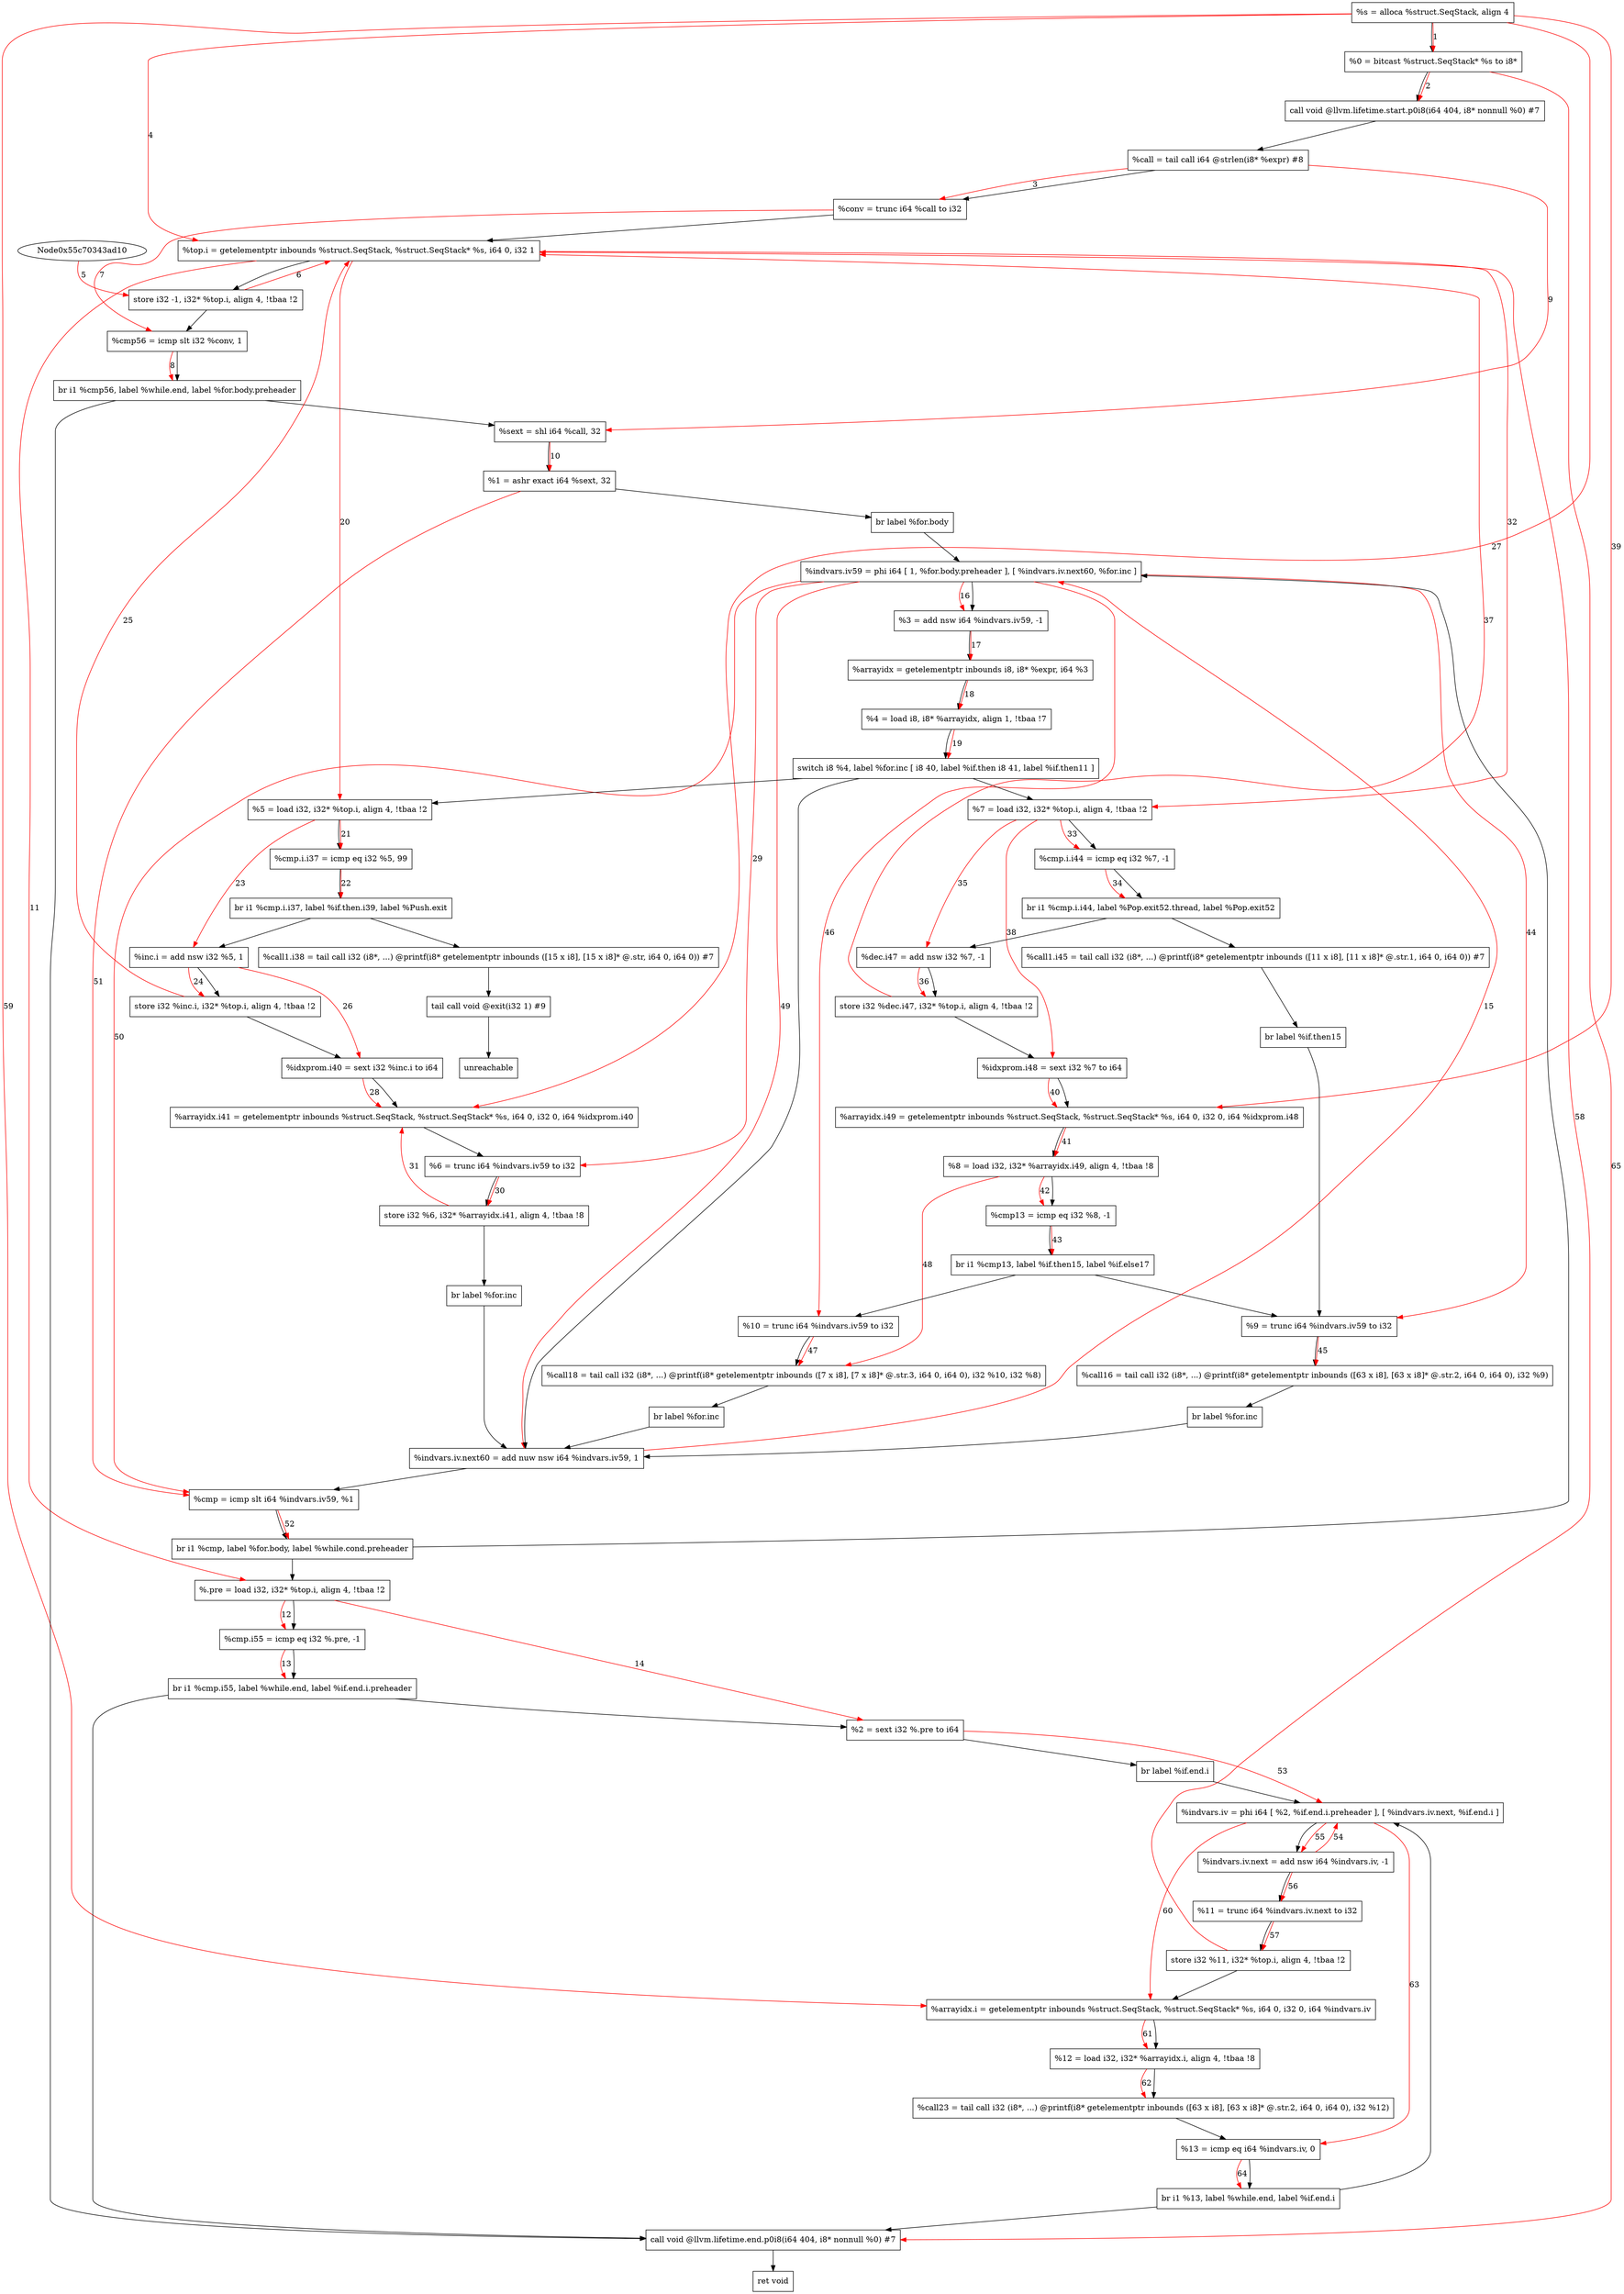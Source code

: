 digraph "CDFG for'func' function" {
	Node0x55c7034407d8[shape=record, label="  %s = alloca %struct.SeqStack, align 4"]
	Node0x55c703440838[shape=record, label="  %0 = bitcast %struct.SeqStack* %s to i8*"]
	Node0x55c703440cd8[shape=record, label="  call void @llvm.lifetime.start.p0i8(i64 404, i8* nonnull %0) #7"]
	Node0x55c703440ee0[shape=record, label="  %call = tail call i64 @strlen(i8* %expr) #8"]
	Node0x55c703440fb8[shape=record, label="  %conv = trunc i64 %call to i32"]
	Node0x55c703441068[shape=record, label="  %top.i = getelementptr inbounds %struct.SeqStack, %struct.SeqStack* %s, i64 0, i32 1"]
	Node0x55c703441110[shape=record, label="  store i32 -1, i32* %top.i, align 4, !tbaa !2"]
	Node0x55c703441190[shape=record, label="  %cmp56 = icmp slt i32 %conv, 1"]
	Node0x55c703441448[shape=record, label="  br i1 %cmp56, label %while.end, label %for.body.preheader"]
	Node0x55c7034414f0[shape=record, label="  %sext = shl i64 %call, 32"]
	Node0x55c703441560[shape=record, label="  %1 = ashr exact i64 %sext, 32"]
	Node0x55c703441658[shape=record, label="  br label %for.body"]
	Node0x55c703441738[shape=record, label="  %.pre = load i32, i32* %top.i, align 4, !tbaa !2"]
	Node0x55c703441950[shape=record, label="  %cmp.i55 = icmp eq i32 %.pre, -1"]
	Node0x55c703441b28[shape=record, label="  br i1 %cmp.i55, label %while.end, label %if.end.i.preheader"]
	Node0x55c703441a78[shape=record, label="  %2 = sext i32 %.pre to i64"]
	Node0x55c703441c68[shape=record, label="  br label %if.end.i"]
	Node0x55c703441df8[shape=record, label="  %indvars.iv59 = phi i64 [ 1, %for.body.preheader ], [ %indvars.iv.next60, %for.inc ]"]
	Node0x55c703441ef0[shape=record, label="  %3 = add nsw i64 %indvars.iv59, -1"]
	Node0x55c703441f60[shape=record, label="  %arrayidx = getelementptr inbounds i8, i8* %expr, i64 %3"]
	Node0x55c703441ff8[shape=record, label="  %4 = load i8, i8* %arrayidx, align 1, !tbaa !7"]
	Node0x55c7034423a8[shape=record, label="  switch i8 %4, label %for.inc [
    i8 40, label %if.then
    i8 41, label %if.then11
  ]"]
	Node0x55c703442248[shape=record, label="  %5 = load i32, i32* %top.i, align 4, !tbaa !2"]
	Node0x55c7034424c0[shape=record, label="  %cmp.i.i37 = icmp eq i32 %5, 99"]
	Node0x55c703442738[shape=record, label="  br i1 %cmp.i.i37, label %if.then.i39, label %Push.exit"]
	Node0x55c7034427d0[shape=record, label="  %call1.i38 = tail call i32 (i8*, ...) @printf(i8* getelementptr inbounds ([15 x i8], [15 x i8]* @.str, i64 0, i64 0)) #7"]
	Node0x55c703442c30[shape=record, label="  tail call void @exit(i32 1) #9"]
	Node0x55c703442cd0[shape=record, label="  unreachable"]
	Node0x55c703442d40[shape=record, label="  %inc.i = add nsw i32 %5, 1"]
	Node0x55c703442db0[shape=record, label="  store i32 %inc.i, i32* %top.i, align 4, !tbaa !2"]
	Node0x55c7034426a8[shape=record, label="  %idxprom.i40 = sext i32 %inc.i to i64"]
	Node0x55c703442e90[shape=record, label="  %arrayidx.i41 = getelementptr inbounds %struct.SeqStack, %struct.SeqStack* %s, i64 0, i32 0, i64 %idxprom.i40"]
	Node0x55c7034425c8[shape=record, label="  %6 = trunc i64 %indvars.iv59 to i32"]
	Node0x55c703442f40[shape=record, label="  store i32 %6, i32* %arrayidx.i41, align 4, !tbaa !8"]
	Node0x55c703442fa8[shape=record, label="  br label %for.inc"]
	Node0x55c703442358[shape=record, label="  %7 = load i32, i32* %top.i, align 4, !tbaa !2"]
	Node0x55c703443020[shape=record, label="  %cmp.i.i44 = icmp eq i32 %7, -1"]
	Node0x55c7034432b8[shape=record, label="  br i1 %cmp.i.i44, label %Pop.exit52.thread, label %Pop.exit52"]
	Node0x55c703443390[shape=record, label="  %call1.i45 = tail call i32 (i8*, ...) @printf(i8* getelementptr inbounds ([11 x i8], [11 x i8]* @.str.1, i64 0, i64 0)) #7"]
	Node0x55c7034434e8[shape=record, label="  br label %if.then15"]
	Node0x55c703443560[shape=record, label="  %dec.i47 = add nsw i32 %7, -1"]
	Node0x55c70343f120[shape=record, label="  store i32 %dec.i47, i32* %top.i, align 4, !tbaa !2"]
	Node0x55c703443228[shape=record, label="  %idxprom.i48 = sext i32 %7 to i64"]
	Node0x55c70343f1d0[shape=record, label="  %arrayidx.i49 = getelementptr inbounds %struct.SeqStack, %struct.SeqStack* %s, i64 0, i32 0, i64 %idxprom.i48"]
	Node0x55c70343f268[shape=record, label="  %8 = load i32, i32* %arrayidx.i49, align 4, !tbaa !8"]
	Node0x55c70343f370[shape=record, label="  %cmp13 = icmp eq i32 %8, -1"]
	Node0x55c70343f4a8[shape=record, label="  br i1 %cmp13, label %if.then15, label %if.else17"]
	Node0x55c703443158[shape=record, label="  %9 = trunc i64 %indvars.iv59 to i32"]
	Node0x55c70343f5d8[shape=record, label="  %call16 = tail call i32 (i8*, ...) @printf(i8* getelementptr inbounds ([63 x i8], [63 x i8]* @.str.2, i64 0, i64 0), i32 %9)"]
	Node0x55c70343f698[shape=record, label="  br label %for.inc"]
	Node0x55c70343f418[shape=record, label="  %10 = trunc i64 %indvars.iv59 to i32"]
	Node0x55c70343f7e0[shape=record, label="  %call18 = tail call i32 (i8*, ...) @printf(i8* getelementptr inbounds ([7 x i8], [7 x i8]* @.str.3, i64 0, i64 0), i32 %10, i32 %8)"]
	Node0x55c70343f898[shape=record, label="  br label %for.inc"]
	Node0x55c703444610[shape=record, label="  %indvars.iv.next60 = add nuw nsw i64 %indvars.iv59, 1"]
	Node0x55c703444680[shape=record, label="  %cmp = icmp slt i64 %indvars.iv59, %1"]
	Node0x55c703444738[shape=record, label="  br i1 %cmp, label %for.body, label %while.cond.preheader"]
	Node0x55c703444788[shape=record, label="  %indvars.iv = phi i64 [ %2, %if.end.i.preheader ], [ %indvars.iv.next, %if.end.i ]"]
	Node0x55c703444850[shape=record, label="  %indvars.iv.next = add nsw i64 %indvars.iv, -1"]
	Node0x55c703441c08[shape=record, label="  %11 = trunc i64 %indvars.iv.next to i32"]
	Node0x55c7034448c0[shape=record, label="  store i32 %11, i32* %top.i, align 4, !tbaa !2"]
	Node0x55c703444970[shape=record, label="  %arrayidx.i = getelementptr inbounds %struct.SeqStack, %struct.SeqStack* %s, i64 0, i32 0, i64 %indvars.iv"]
	Node0x55c703441398[shape=record, label="  %12 = load i32, i32* %arrayidx.i, align 4, !tbaa !8"]
	Node0x55c703444a08[shape=record, label="  %call23 = tail call i32 (i8*, ...) @printf(i8* getelementptr inbounds ([63 x i8], [63 x i8]* @.str.2, i64 0, i64 0), i32 %12)"]
	Node0x55c703444ae0[shape=record, label="  %13 = icmp eq i64 %indvars.iv, 0"]
	Node0x55c703444b68[shape=record, label="  br i1 %13, label %while.end, label %if.end.i"]
	Node0x55c703444d78[shape=record, label="  call void @llvm.lifetime.end.p0i8(i64 404, i8* nonnull %0) #7"]
	Node0x55c703444e20[shape=record, label="  ret void"]
	Node0x55c7034407d8 -> Node0x55c703440838
	Node0x55c703440838 -> Node0x55c703440cd8
	Node0x55c703440cd8 -> Node0x55c703440ee0
	Node0x55c703440ee0 -> Node0x55c703440fb8
	Node0x55c703440fb8 -> Node0x55c703441068
	Node0x55c703441068 -> Node0x55c703441110
	Node0x55c703441110 -> Node0x55c703441190
	Node0x55c703441190 -> Node0x55c703441448
	Node0x55c703441448 -> Node0x55c703444d78
	Node0x55c703441448 -> Node0x55c7034414f0
	Node0x55c7034414f0 -> Node0x55c703441560
	Node0x55c703441560 -> Node0x55c703441658
	Node0x55c703441658 -> Node0x55c703441df8
	Node0x55c703441738 -> Node0x55c703441950
	Node0x55c703441950 -> Node0x55c703441b28
	Node0x55c703441b28 -> Node0x55c703444d78
	Node0x55c703441b28 -> Node0x55c703441a78
	Node0x55c703441a78 -> Node0x55c703441c68
	Node0x55c703441c68 -> Node0x55c703444788
	Node0x55c703441df8 -> Node0x55c703441ef0
	Node0x55c703441ef0 -> Node0x55c703441f60
	Node0x55c703441f60 -> Node0x55c703441ff8
	Node0x55c703441ff8 -> Node0x55c7034423a8
	Node0x55c7034423a8 -> Node0x55c703444610
	Node0x55c7034423a8 -> Node0x55c703442248
	Node0x55c7034423a8 -> Node0x55c703442358
	Node0x55c703442248 -> Node0x55c7034424c0
	Node0x55c7034424c0 -> Node0x55c703442738
	Node0x55c703442738 -> Node0x55c7034427d0
	Node0x55c703442738 -> Node0x55c703442d40
	Node0x55c7034427d0 -> Node0x55c703442c30
	Node0x55c703442c30 -> Node0x55c703442cd0
	Node0x55c703442d40 -> Node0x55c703442db0
	Node0x55c703442db0 -> Node0x55c7034426a8
	Node0x55c7034426a8 -> Node0x55c703442e90
	Node0x55c703442e90 -> Node0x55c7034425c8
	Node0x55c7034425c8 -> Node0x55c703442f40
	Node0x55c703442f40 -> Node0x55c703442fa8
	Node0x55c703442fa8 -> Node0x55c703444610
	Node0x55c703442358 -> Node0x55c703443020
	Node0x55c703443020 -> Node0x55c7034432b8
	Node0x55c7034432b8 -> Node0x55c703443390
	Node0x55c7034432b8 -> Node0x55c703443560
	Node0x55c703443390 -> Node0x55c7034434e8
	Node0x55c7034434e8 -> Node0x55c703443158
	Node0x55c703443560 -> Node0x55c70343f120
	Node0x55c70343f120 -> Node0x55c703443228
	Node0x55c703443228 -> Node0x55c70343f1d0
	Node0x55c70343f1d0 -> Node0x55c70343f268
	Node0x55c70343f268 -> Node0x55c70343f370
	Node0x55c70343f370 -> Node0x55c70343f4a8
	Node0x55c70343f4a8 -> Node0x55c703443158
	Node0x55c70343f4a8 -> Node0x55c70343f418
	Node0x55c703443158 -> Node0x55c70343f5d8
	Node0x55c70343f5d8 -> Node0x55c70343f698
	Node0x55c70343f698 -> Node0x55c703444610
	Node0x55c70343f418 -> Node0x55c70343f7e0
	Node0x55c70343f7e0 -> Node0x55c70343f898
	Node0x55c70343f898 -> Node0x55c703444610
	Node0x55c703444610 -> Node0x55c703444680
	Node0x55c703444680 -> Node0x55c703444738
	Node0x55c703444738 -> Node0x55c703441df8
	Node0x55c703444738 -> Node0x55c703441738
	Node0x55c703444788 -> Node0x55c703444850
	Node0x55c703444850 -> Node0x55c703441c08
	Node0x55c703441c08 -> Node0x55c7034448c0
	Node0x55c7034448c0 -> Node0x55c703444970
	Node0x55c703444970 -> Node0x55c703441398
	Node0x55c703441398 -> Node0x55c703444a08
	Node0x55c703444a08 -> Node0x55c703444ae0
	Node0x55c703444ae0 -> Node0x55c703444b68
	Node0x55c703444b68 -> Node0x55c703444d78
	Node0x55c703444b68 -> Node0x55c703444788
	Node0x55c703444d78 -> Node0x55c703444e20
edge [color=red]
	Node0x55c7034407d8 -> Node0x55c703440838[label="1"]
	Node0x55c703440838 -> Node0x55c703440cd8[label="2"]
	Node0x55c703440ee0 -> Node0x55c703440fb8[label="3"]
	Node0x55c7034407d8 -> Node0x55c703441068[label="4"]
	Node0x55c70343ad10 -> Node0x55c703441110[label="5"]
	Node0x55c703441110 -> Node0x55c703441068[label="6"]
	Node0x55c703440fb8 -> Node0x55c703441190[label="7"]
	Node0x55c703441190 -> Node0x55c703441448[label="8"]
	Node0x55c703440ee0 -> Node0x55c7034414f0[label="9"]
	Node0x55c7034414f0 -> Node0x55c703441560[label="10"]
	Node0x55c703441068 -> Node0x55c703441738[label="11"]
	Node0x55c703441738 -> Node0x55c703441950[label="12"]
	Node0x55c703441950 -> Node0x55c703441b28[label="13"]
	Node0x55c703441738 -> Node0x55c703441a78[label="14"]
	Node0x55c703444610 -> Node0x55c703441df8[label="15"]
	Node0x55c703441df8 -> Node0x55c703441ef0[label="16"]
	Node0x55c703441ef0 -> Node0x55c703441f60[label="17"]
	Node0x55c703441f60 -> Node0x55c703441ff8[label="18"]
	Node0x55c703441ff8 -> Node0x55c7034423a8[label="19"]
	Node0x55c703441068 -> Node0x55c703442248[label="20"]
	Node0x55c703442248 -> Node0x55c7034424c0[label="21"]
	Node0x55c7034424c0 -> Node0x55c703442738[label="22"]
	Node0x55c703442248 -> Node0x55c703442d40[label="23"]
	Node0x55c703442d40 -> Node0x55c703442db0[label="24"]
	Node0x55c703442db0 -> Node0x55c703441068[label="25"]
	Node0x55c703442d40 -> Node0x55c7034426a8[label="26"]
	Node0x55c7034407d8 -> Node0x55c703442e90[label="27"]
	Node0x55c7034426a8 -> Node0x55c703442e90[label="28"]
	Node0x55c703441df8 -> Node0x55c7034425c8[label="29"]
	Node0x55c7034425c8 -> Node0x55c703442f40[label="30"]
	Node0x55c703442f40 -> Node0x55c703442e90[label="31"]
	Node0x55c703441068 -> Node0x55c703442358[label="32"]
	Node0x55c703442358 -> Node0x55c703443020[label="33"]
	Node0x55c703443020 -> Node0x55c7034432b8[label="34"]
	Node0x55c703442358 -> Node0x55c703443560[label="35"]
	Node0x55c703443560 -> Node0x55c70343f120[label="36"]
	Node0x55c70343f120 -> Node0x55c703441068[label="37"]
	Node0x55c703442358 -> Node0x55c703443228[label="38"]
	Node0x55c7034407d8 -> Node0x55c70343f1d0[label="39"]
	Node0x55c703443228 -> Node0x55c70343f1d0[label="40"]
	Node0x55c70343f1d0 -> Node0x55c70343f268[label="41"]
	Node0x55c70343f268 -> Node0x55c70343f370[label="42"]
	Node0x55c70343f370 -> Node0x55c70343f4a8[label="43"]
	Node0x55c703441df8 -> Node0x55c703443158[label="44"]
	Node0x55c703443158 -> Node0x55c70343f5d8[label="45"]
	Node0x55c703441df8 -> Node0x55c70343f418[label="46"]
	Node0x55c70343f418 -> Node0x55c70343f7e0[label="47"]
	Node0x55c70343f268 -> Node0x55c70343f7e0[label="48"]
	Node0x55c703441df8 -> Node0x55c703444610[label="49"]
	Node0x55c703441df8 -> Node0x55c703444680[label="50"]
	Node0x55c703441560 -> Node0x55c703444680[label="51"]
	Node0x55c703444680 -> Node0x55c703444738[label="52"]
	Node0x55c703441a78 -> Node0x55c703444788[label="53"]
	Node0x55c703444850 -> Node0x55c703444788[label="54"]
	Node0x55c703444788 -> Node0x55c703444850[label="55"]
	Node0x55c703444850 -> Node0x55c703441c08[label="56"]
	Node0x55c703441c08 -> Node0x55c7034448c0[label="57"]
	Node0x55c7034448c0 -> Node0x55c703441068[label="58"]
	Node0x55c7034407d8 -> Node0x55c703444970[label="59"]
	Node0x55c703444788 -> Node0x55c703444970[label="60"]
	Node0x55c703444970 -> Node0x55c703441398[label="61"]
	Node0x55c703441398 -> Node0x55c703444a08[label="62"]
	Node0x55c703444788 -> Node0x55c703444ae0[label="63"]
	Node0x55c703444ae0 -> Node0x55c703444b68[label="64"]
	Node0x55c703440838 -> Node0x55c703444d78[label="65"]
}
